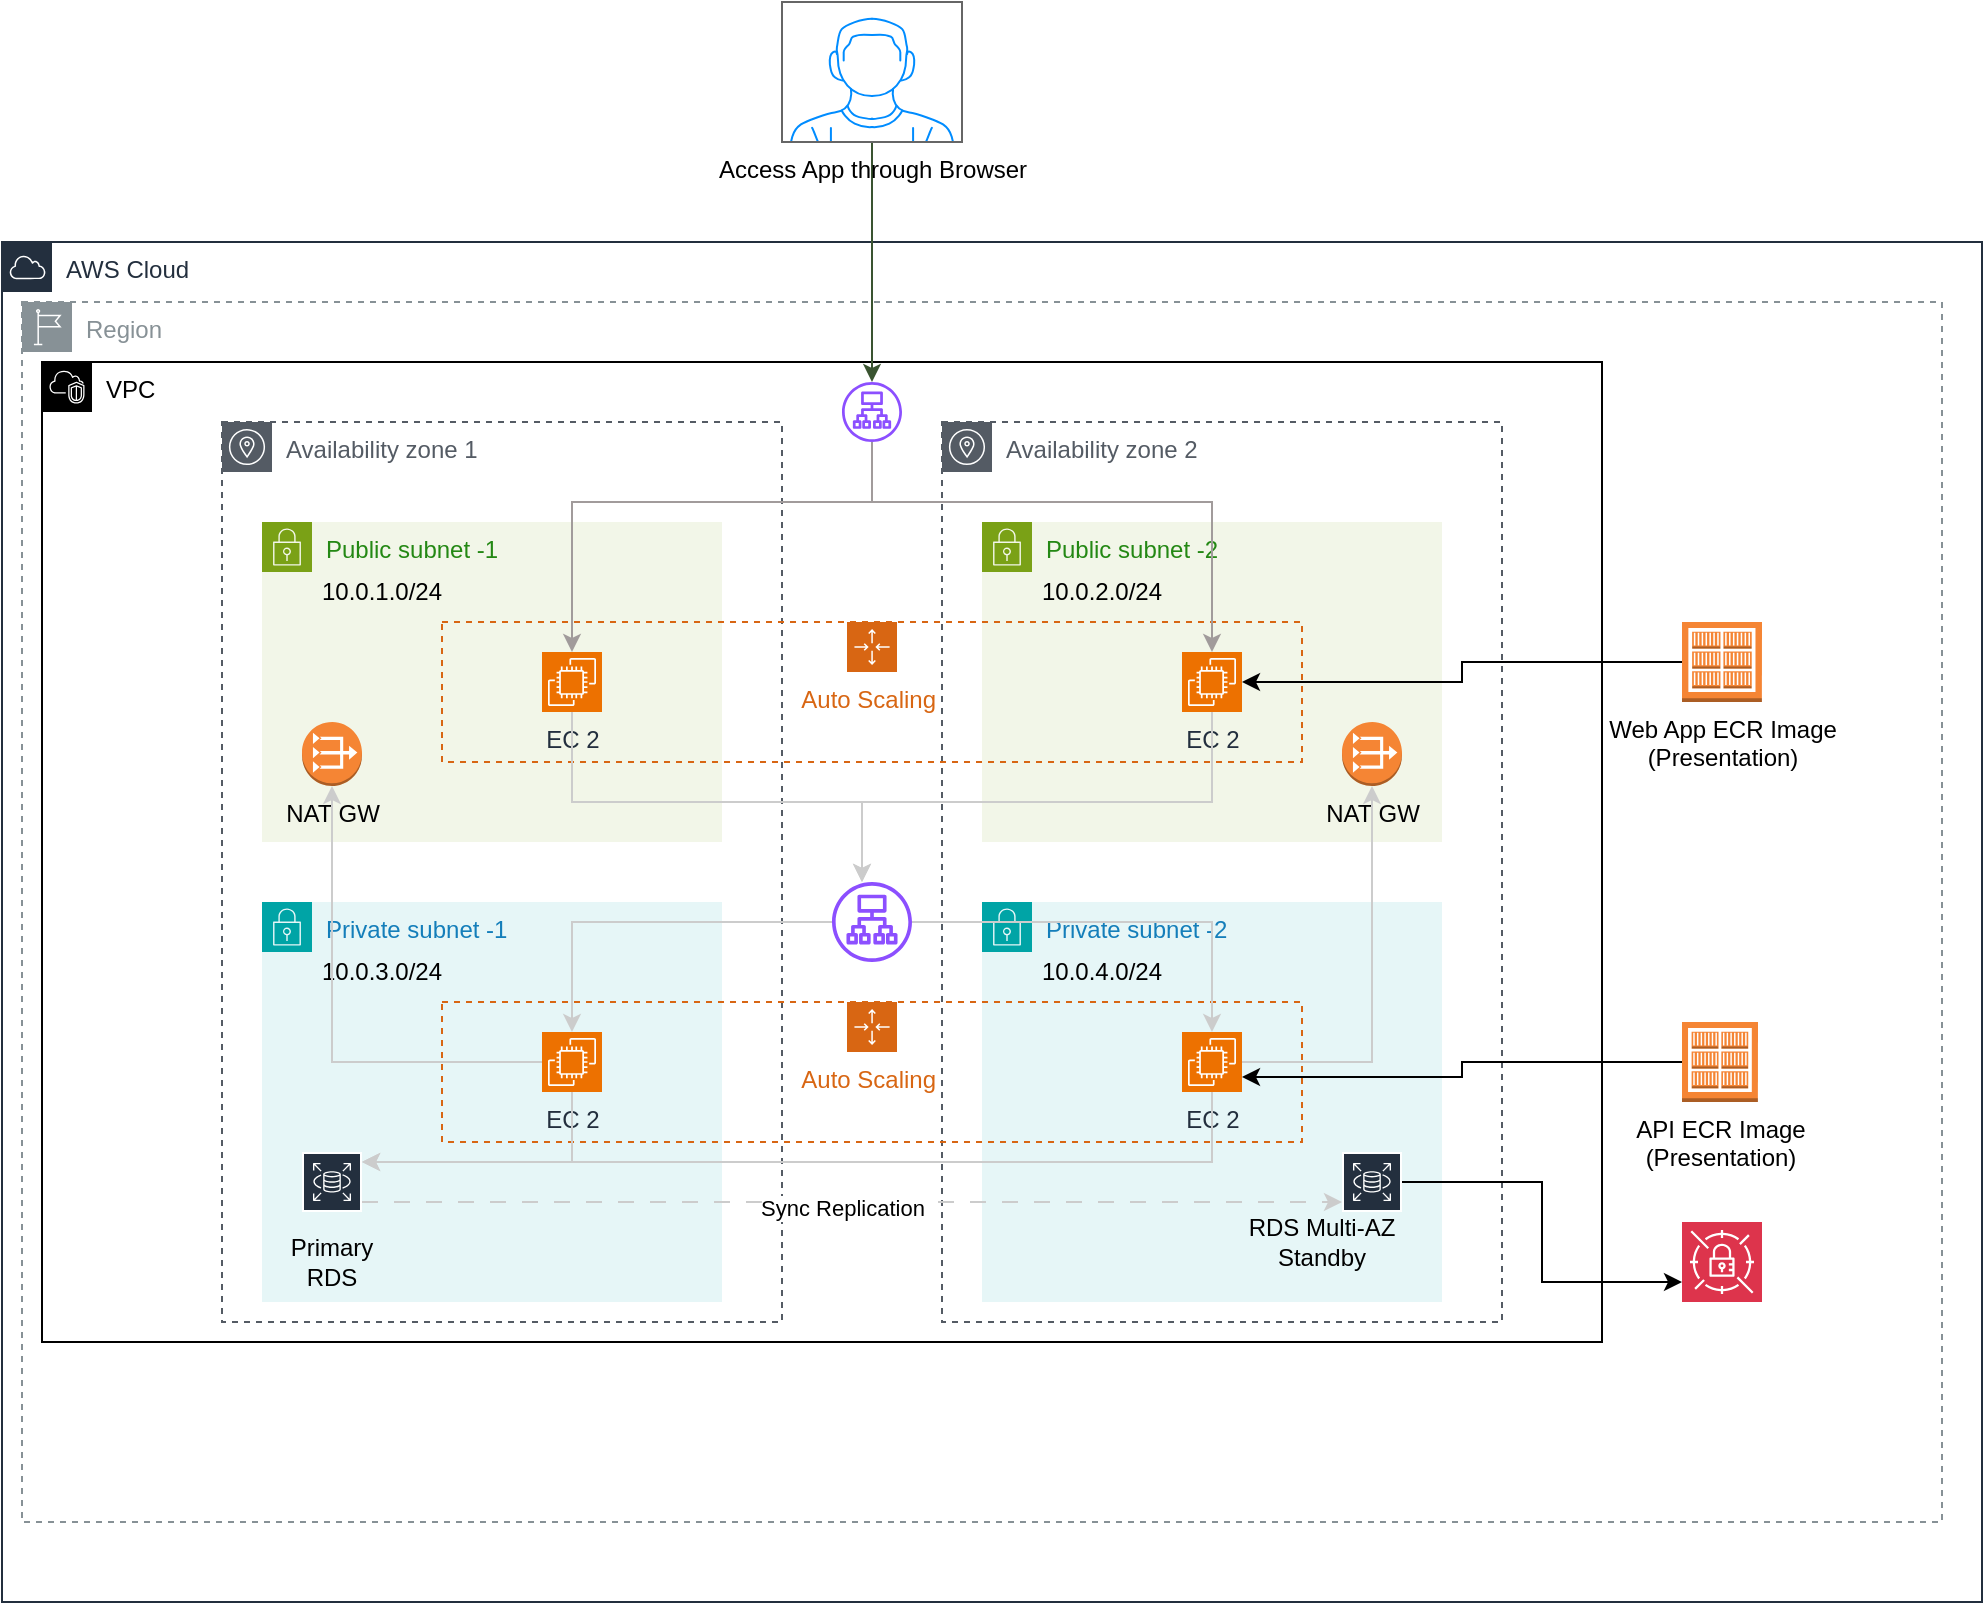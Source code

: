 <mxfile version="24.7.12">
  <diagram name="Page-1" id="rzftWoDQy20CQ_kzZCMM">
    <mxGraphModel dx="1644" dy="1546" grid="1" gridSize="10" guides="1" tooltips="1" connect="1" arrows="1" fold="1" page="1" pageScale="1" pageWidth="850" pageHeight="1100" math="0" shadow="0">
      <root>
        <mxCell id="0" />
        <mxCell id="1" parent="0" />
        <mxCell id="igJIDuotBdU4F206MJnK-3" value="AWS Cloud" style="points=[[0,0],[0.25,0],[0.5,0],[0.75,0],[1,0],[1,0.25],[1,0.5],[1,0.75],[1,1],[0.75,1],[0.5,1],[0.25,1],[0,1],[0,0.75],[0,0.5],[0,0.25]];outlineConnect=0;gradientColor=none;html=1;whiteSpace=wrap;fontSize=12;fontStyle=0;container=1;pointerEvents=0;collapsible=0;recursiveResize=0;shape=mxgraph.aws4.group;grIcon=mxgraph.aws4.group_aws_cloud;strokeColor=#232F3E;fillColor=none;verticalAlign=top;align=left;spacingLeft=30;fontColor=#232F3E;dashed=0;" vertex="1" parent="1">
          <mxGeometry x="-160" y="-390" width="990" height="680" as="geometry" />
        </mxCell>
        <mxCell id="igJIDuotBdU4F206MJnK-71" value="Region" style="sketch=0;outlineConnect=0;gradientColor=none;html=1;whiteSpace=wrap;fontSize=12;fontStyle=0;shape=mxgraph.aws4.group;grIcon=mxgraph.aws4.group_region;strokeColor=#879196;fillColor=none;verticalAlign=top;align=left;spacingLeft=30;fontColor=#879196;dashed=1;" vertex="1" parent="igJIDuotBdU4F206MJnK-3">
          <mxGeometry x="10" y="30" width="960" height="610" as="geometry" />
        </mxCell>
        <mxCell id="igJIDuotBdU4F206MJnK-4" value="VPC" style="points=[[0,0],[0.25,0],[0.5,0],[0.75,0],[1,0],[1,0.25],[1,0.5],[1,0.75],[1,1],[0.75,1],[0.5,1],[0.25,1],[0,1],[0,0.75],[0,0.5],[0,0.25]];outlineConnect=0;html=1;whiteSpace=wrap;fontSize=12;fontStyle=0;container=1;pointerEvents=0;collapsible=0;recursiveResize=0;shape=mxgraph.aws4.group;grIcon=mxgraph.aws4.group_vpc2;verticalAlign=top;align=left;spacingLeft=30;dashed=0;" vertex="1" parent="igJIDuotBdU4F206MJnK-3">
          <mxGeometry x="20" y="60" width="780" height="490" as="geometry" />
        </mxCell>
        <mxCell id="igJIDuotBdU4F206MJnK-5" value="Availability zone 1" style="sketch=0;outlineConnect=0;gradientColor=none;html=1;whiteSpace=wrap;fontSize=12;fontStyle=0;shape=mxgraph.aws4.group;grIcon=mxgraph.aws4.group_availability_zone;strokeColor=#545B64;fillColor=none;verticalAlign=top;align=left;spacingLeft=30;fontColor=#545B64;dashed=1;" vertex="1" parent="igJIDuotBdU4F206MJnK-4">
          <mxGeometry x="90" y="30" width="280" height="450" as="geometry" />
        </mxCell>
        <mxCell id="igJIDuotBdU4F206MJnK-10" value="Public subnet -1" style="points=[[0,0],[0.25,0],[0.5,0],[0.75,0],[1,0],[1,0.25],[1,0.5],[1,0.75],[1,1],[0.75,1],[0.5,1],[0.25,1],[0,1],[0,0.75],[0,0.5],[0,0.25]];outlineConnect=0;gradientColor=none;html=1;whiteSpace=wrap;fontSize=12;fontStyle=0;container=1;pointerEvents=0;collapsible=0;recursiveResize=0;shape=mxgraph.aws4.group;grIcon=mxgraph.aws4.group_security_group;grStroke=0;strokeColor=#7AA116;fillColor=#F2F6E8;verticalAlign=top;align=left;spacingLeft=30;fontColor=#248814;dashed=0;" vertex="1" parent="igJIDuotBdU4F206MJnK-4">
          <mxGeometry x="110" y="80" width="230" height="160" as="geometry" />
        </mxCell>
        <mxCell id="igJIDuotBdU4F206MJnK-12" value="10.0.1.0/24" style="text;html=1;align=center;verticalAlign=middle;whiteSpace=wrap;rounded=0;" vertex="1" parent="igJIDuotBdU4F206MJnK-10">
          <mxGeometry x="40" y="30" width="40" height="10" as="geometry" />
        </mxCell>
        <mxCell id="igJIDuotBdU4F206MJnK-34" value="NAT GW" style="outlineConnect=0;dashed=0;verticalLabelPosition=bottom;verticalAlign=top;align=center;html=1;shape=mxgraph.aws3.vpc_nat_gateway;fillColor=#F58534;gradientColor=none;" vertex="1" parent="igJIDuotBdU4F206MJnK-10">
          <mxGeometry x="20" y="100" width="30" height="32" as="geometry" />
        </mxCell>
        <mxCell id="igJIDuotBdU4F206MJnK-16" value="Private subnet -1" style="points=[[0,0],[0.25,0],[0.5,0],[0.75,0],[1,0],[1,0.25],[1,0.5],[1,0.75],[1,1],[0.75,1],[0.5,1],[0.25,1],[0,1],[0,0.75],[0,0.5],[0,0.25]];outlineConnect=0;gradientColor=none;html=1;whiteSpace=wrap;fontSize=12;fontStyle=0;container=1;pointerEvents=0;collapsible=0;recursiveResize=0;shape=mxgraph.aws4.group;grIcon=mxgraph.aws4.group_security_group;grStroke=0;strokeColor=#00A4A6;fillColor=#E6F6F7;verticalAlign=top;align=left;spacingLeft=30;fontColor=#147EBA;dashed=0;" vertex="1" parent="igJIDuotBdU4F206MJnK-4">
          <mxGeometry x="110" y="270" width="230" height="200" as="geometry" />
        </mxCell>
        <mxCell id="igJIDuotBdU4F206MJnK-18" value="10.0.3.0/24" style="text;html=1;align=center;verticalAlign=middle;whiteSpace=wrap;rounded=0;" vertex="1" parent="igJIDuotBdU4F206MJnK-16">
          <mxGeometry x="40" y="30" width="40" height="10" as="geometry" />
        </mxCell>
        <mxCell id="igJIDuotBdU4F206MJnK-60" value="" style="sketch=0;outlineConnect=0;fontColor=#232F3E;gradientColor=none;strokeColor=#ffffff;fillColor=#232F3E;dashed=0;verticalLabelPosition=middle;verticalAlign=bottom;align=center;html=1;whiteSpace=wrap;fontSize=10;fontStyle=1;spacing=3;shape=mxgraph.aws4.productIcon;prIcon=mxgraph.aws4.rds;" vertex="1" parent="igJIDuotBdU4F206MJnK-16">
          <mxGeometry x="20" y="125" width="30" height="30" as="geometry" />
        </mxCell>
        <mxCell id="igJIDuotBdU4F206MJnK-61" value="Primary RDS" style="text;html=1;align=center;verticalAlign=middle;whiteSpace=wrap;rounded=0;" vertex="1" parent="igJIDuotBdU4F206MJnK-16">
          <mxGeometry x="5" y="170" width="60" height="20" as="geometry" />
        </mxCell>
        <mxCell id="igJIDuotBdU4F206MJnK-20" value="Availability zone 2" style="sketch=0;outlineConnect=0;gradientColor=none;html=1;whiteSpace=wrap;fontSize=12;fontStyle=0;shape=mxgraph.aws4.group;grIcon=mxgraph.aws4.group_availability_zone;strokeColor=#545B64;fillColor=none;verticalAlign=top;align=left;spacingLeft=30;fontColor=#545B64;dashed=1;" vertex="1" parent="igJIDuotBdU4F206MJnK-4">
          <mxGeometry x="450" y="30" width="280" height="450" as="geometry" />
        </mxCell>
        <mxCell id="igJIDuotBdU4F206MJnK-21" value="Public subnet -2" style="points=[[0,0],[0.25,0],[0.5,0],[0.75,0],[1,0],[1,0.25],[1,0.5],[1,0.75],[1,1],[0.75,1],[0.5,1],[0.25,1],[0,1],[0,0.75],[0,0.5],[0,0.25]];outlineConnect=0;gradientColor=none;html=1;whiteSpace=wrap;fontSize=12;fontStyle=0;container=1;pointerEvents=0;collapsible=0;recursiveResize=0;shape=mxgraph.aws4.group;grIcon=mxgraph.aws4.group_security_group;grStroke=0;strokeColor=#7AA116;fillColor=#F2F6E8;verticalAlign=top;align=left;spacingLeft=30;fontColor=#248814;dashed=0;" vertex="1" parent="igJIDuotBdU4F206MJnK-4">
          <mxGeometry x="470" y="80" width="230" height="160" as="geometry" />
        </mxCell>
        <mxCell id="igJIDuotBdU4F206MJnK-22" value="10.0.2.0/24" style="text;html=1;align=center;verticalAlign=middle;whiteSpace=wrap;rounded=0;" vertex="1" parent="igJIDuotBdU4F206MJnK-21">
          <mxGeometry x="40" y="30" width="40" height="10" as="geometry" />
        </mxCell>
        <mxCell id="igJIDuotBdU4F206MJnK-24" value="Private subnet -2" style="points=[[0,0],[0.25,0],[0.5,0],[0.75,0],[1,0],[1,0.25],[1,0.5],[1,0.75],[1,1],[0.75,1],[0.5,1],[0.25,1],[0,1],[0,0.75],[0,0.5],[0,0.25]];outlineConnect=0;gradientColor=none;html=1;whiteSpace=wrap;fontSize=12;fontStyle=0;container=1;pointerEvents=0;collapsible=0;recursiveResize=0;shape=mxgraph.aws4.group;grIcon=mxgraph.aws4.group_security_group;grStroke=0;strokeColor=#00A4A6;fillColor=#E6F6F7;verticalAlign=top;align=left;spacingLeft=30;fontColor=#147EBA;dashed=0;" vertex="1" parent="igJIDuotBdU4F206MJnK-4">
          <mxGeometry x="470" y="270" width="230" height="200" as="geometry" />
        </mxCell>
        <mxCell id="igJIDuotBdU4F206MJnK-25" value="10.0.4.0/24" style="text;html=1;align=center;verticalAlign=middle;whiteSpace=wrap;rounded=0;" vertex="1" parent="igJIDuotBdU4F206MJnK-24">
          <mxGeometry x="40" y="30" width="40" height="10" as="geometry" />
        </mxCell>
        <mxCell id="igJIDuotBdU4F206MJnK-62" value="RDS Multi-AZ&lt;div&gt;Standby&lt;/div&gt;" style="text;html=1;align=center;verticalAlign=middle;whiteSpace=wrap;rounded=0;" vertex="1" parent="igJIDuotBdU4F206MJnK-24">
          <mxGeometry x="130" y="160" width="80" height="20" as="geometry" />
        </mxCell>
        <mxCell id="igJIDuotBdU4F206MJnK-27" value="Auto Scaling&amp;nbsp;" style="points=[[0,0],[0.25,0],[0.5,0],[0.75,0],[1,0],[1,0.25],[1,0.5],[1,0.75],[1,1],[0.75,1],[0.5,1],[0.25,1],[0,1],[0,0.75],[0,0.5],[0,0.25]];outlineConnect=0;gradientColor=none;html=1;whiteSpace=wrap;fontSize=12;fontStyle=0;container=1;pointerEvents=0;collapsible=0;recursiveResize=0;shape=mxgraph.aws4.groupCenter;grIcon=mxgraph.aws4.group_auto_scaling_group;grStroke=1;strokeColor=#D86613;fillColor=none;verticalAlign=top;align=center;fontColor=#D86613;dashed=1;spacingTop=25;" vertex="1" parent="igJIDuotBdU4F206MJnK-4">
          <mxGeometry x="200" y="130" width="430" height="70" as="geometry" />
        </mxCell>
        <mxCell id="igJIDuotBdU4F206MJnK-23" value="EC 2" style="sketch=0;points=[[0,0,0],[0.25,0,0],[0.5,0,0],[0.75,0,0],[1,0,0],[0,1,0],[0.25,1,0],[0.5,1,0],[0.75,1,0],[1,1,0],[0,0.25,0],[0,0.5,0],[0,0.75,0],[1,0.25,0],[1,0.5,0],[1,0.75,0]];outlineConnect=0;fontColor=#232F3E;fillColor=#ED7100;strokeColor=#ffffff;dashed=0;verticalLabelPosition=bottom;verticalAlign=top;align=center;html=1;fontSize=12;fontStyle=0;aspect=fixed;shape=mxgraph.aws4.resourceIcon;resIcon=mxgraph.aws4.ec2;" vertex="1" parent="igJIDuotBdU4F206MJnK-27">
          <mxGeometry x="370" y="15" width="30" height="30" as="geometry" />
        </mxCell>
        <mxCell id="igJIDuotBdU4F206MJnK-14" value="EC 2" style="sketch=0;points=[[0,0,0],[0.25,0,0],[0.5,0,0],[0.75,0,0],[1,0,0],[0,1,0],[0.25,1,0],[0.5,1,0],[0.75,1,0],[1,1,0],[0,0.25,0],[0,0.5,0],[0,0.75,0],[1,0.25,0],[1,0.5,0],[1,0.75,0]];outlineConnect=0;fontColor=#232F3E;fillColor=#ED7100;strokeColor=#ffffff;dashed=0;verticalLabelPosition=bottom;verticalAlign=top;align=center;html=1;fontSize=12;fontStyle=0;aspect=fixed;shape=mxgraph.aws4.resourceIcon;resIcon=mxgraph.aws4.ec2;" vertex="1" parent="igJIDuotBdU4F206MJnK-27">
          <mxGeometry x="50" y="15" width="30" height="30" as="geometry" />
        </mxCell>
        <mxCell id="igJIDuotBdU4F206MJnK-32" value="" style="sketch=0;outlineConnect=0;fontColor=#232F3E;gradientColor=none;fillColor=#8C4FFF;strokeColor=none;dashed=0;verticalLabelPosition=bottom;verticalAlign=top;align=center;html=1;fontSize=12;fontStyle=0;aspect=fixed;pointerEvents=1;shape=mxgraph.aws4.application_load_balancer;" vertex="1" parent="igJIDuotBdU4F206MJnK-4">
          <mxGeometry x="395" y="260" width="40" height="40" as="geometry" />
        </mxCell>
        <mxCell id="igJIDuotBdU4F206MJnK-33" value="NAT GW" style="outlineConnect=0;dashed=0;verticalLabelPosition=bottom;verticalAlign=top;align=center;html=1;shape=mxgraph.aws3.vpc_nat_gateway;fillColor=#F58534;gradientColor=none;" vertex="1" parent="igJIDuotBdU4F206MJnK-4">
          <mxGeometry x="650" y="180" width="30" height="32" as="geometry" />
        </mxCell>
        <mxCell id="igJIDuotBdU4F206MJnK-39" style="edgeStyle=orthogonalEdgeStyle;rounded=0;orthogonalLoop=1;jettySize=auto;html=1;strokeColor=#CCCCCC;" edge="1" parent="igJIDuotBdU4F206MJnK-4" source="igJIDuotBdU4F206MJnK-14" target="igJIDuotBdU4F206MJnK-32">
          <mxGeometry relative="1" as="geometry">
            <Array as="points">
              <mxPoint x="265" y="220" />
              <mxPoint x="410" y="220" />
            </Array>
          </mxGeometry>
        </mxCell>
        <mxCell id="igJIDuotBdU4F206MJnK-40" style="edgeStyle=orthogonalEdgeStyle;rounded=0;orthogonalLoop=1;jettySize=auto;html=1;strokeColor=#CCCCCC;" edge="1" parent="igJIDuotBdU4F206MJnK-4" source="igJIDuotBdU4F206MJnK-23" target="igJIDuotBdU4F206MJnK-32">
          <mxGeometry relative="1" as="geometry">
            <Array as="points">
              <mxPoint x="585" y="220" />
              <mxPoint x="410" y="220" />
            </Array>
          </mxGeometry>
        </mxCell>
        <mxCell id="igJIDuotBdU4F206MJnK-47" value="Auto Scaling&amp;nbsp;" style="points=[[0,0],[0.25,0],[0.5,0],[0.75,0],[1,0],[1,0.25],[1,0.5],[1,0.75],[1,1],[0.75,1],[0.5,1],[0.25,1],[0,1],[0,0.75],[0,0.5],[0,0.25]];outlineConnect=0;gradientColor=none;html=1;whiteSpace=wrap;fontSize=12;fontStyle=0;container=1;pointerEvents=0;collapsible=0;recursiveResize=0;shape=mxgraph.aws4.groupCenter;grIcon=mxgraph.aws4.group_auto_scaling_group;grStroke=1;strokeColor=#D86613;fillColor=none;verticalAlign=top;align=center;fontColor=#D86613;dashed=1;spacingTop=25;" vertex="1" parent="igJIDuotBdU4F206MJnK-4">
          <mxGeometry x="200" y="320" width="430" height="70" as="geometry" />
        </mxCell>
        <mxCell id="igJIDuotBdU4F206MJnK-48" value="EC 2" style="sketch=0;points=[[0,0,0],[0.25,0,0],[0.5,0,0],[0.75,0,0],[1,0,0],[0,1,0],[0.25,1,0],[0.5,1,0],[0.75,1,0],[1,1,0],[0,0.25,0],[0,0.5,0],[0,0.75,0],[1,0.25,0],[1,0.5,0],[1,0.75,0]];outlineConnect=0;fontColor=#232F3E;fillColor=#ED7100;strokeColor=#ffffff;dashed=0;verticalLabelPosition=bottom;verticalAlign=top;align=center;html=1;fontSize=12;fontStyle=0;aspect=fixed;shape=mxgraph.aws4.resourceIcon;resIcon=mxgraph.aws4.ec2;" vertex="1" parent="igJIDuotBdU4F206MJnK-47">
          <mxGeometry x="370" y="15" width="30" height="30" as="geometry" />
        </mxCell>
        <mxCell id="igJIDuotBdU4F206MJnK-49" value="EC 2" style="sketch=0;points=[[0,0,0],[0.25,0,0],[0.5,0,0],[0.75,0,0],[1,0,0],[0,1,0],[0.25,1,0],[0.5,1,0],[0.75,1,0],[1,1,0],[0,0.25,0],[0,0.5,0],[0,0.75,0],[1,0.25,0],[1,0.5,0],[1,0.75,0]];outlineConnect=0;fontColor=#232F3E;fillColor=#ED7100;strokeColor=#ffffff;dashed=0;verticalLabelPosition=bottom;verticalAlign=top;align=center;html=1;fontSize=12;fontStyle=0;aspect=fixed;shape=mxgraph.aws4.resourceIcon;resIcon=mxgraph.aws4.ec2;" vertex="1" parent="igJIDuotBdU4F206MJnK-47">
          <mxGeometry x="50" y="15" width="30" height="30" as="geometry" />
        </mxCell>
        <mxCell id="igJIDuotBdU4F206MJnK-50" style="edgeStyle=orthogonalEdgeStyle;rounded=0;orthogonalLoop=1;jettySize=auto;html=1;entryX=0.5;entryY=0;entryDx=0;entryDy=0;entryPerimeter=0;strokeColor=#CCCCCC;" edge="1" parent="igJIDuotBdU4F206MJnK-4" source="igJIDuotBdU4F206MJnK-32" target="igJIDuotBdU4F206MJnK-49">
          <mxGeometry relative="1" as="geometry" />
        </mxCell>
        <mxCell id="igJIDuotBdU4F206MJnK-51" style="edgeStyle=orthogonalEdgeStyle;rounded=0;orthogonalLoop=1;jettySize=auto;html=1;entryX=0.5;entryY=0;entryDx=0;entryDy=0;entryPerimeter=0;strokeColor=#CCCCCC;" edge="1" parent="igJIDuotBdU4F206MJnK-4" source="igJIDuotBdU4F206MJnK-32" target="igJIDuotBdU4F206MJnK-48">
          <mxGeometry relative="1" as="geometry" />
        </mxCell>
        <mxCell id="igJIDuotBdU4F206MJnK-53" style="edgeStyle=orthogonalEdgeStyle;rounded=0;orthogonalLoop=1;jettySize=auto;html=1;fillColor=#f5f5f5;strokeColor=#CCCCCC;" edge="1" parent="igJIDuotBdU4F206MJnK-4" source="igJIDuotBdU4F206MJnK-48" target="igJIDuotBdU4F206MJnK-33">
          <mxGeometry relative="1" as="geometry" />
        </mxCell>
        <mxCell id="igJIDuotBdU4F206MJnK-54" style="edgeStyle=orthogonalEdgeStyle;rounded=0;orthogonalLoop=1;jettySize=auto;html=1;fillColor=#f5f5f5;strokeColor=#CCCCCC;" edge="1" parent="igJIDuotBdU4F206MJnK-4" source="igJIDuotBdU4F206MJnK-49" target="igJIDuotBdU4F206MJnK-34">
          <mxGeometry relative="1" as="geometry" />
        </mxCell>
        <mxCell id="igJIDuotBdU4F206MJnK-58" value="" style="sketch=0;outlineConnect=0;fontColor=#232F3E;gradientColor=none;strokeColor=#ffffff;fillColor=#232F3E;dashed=0;verticalLabelPosition=middle;verticalAlign=bottom;align=center;html=1;whiteSpace=wrap;fontSize=10;fontStyle=1;spacing=3;shape=mxgraph.aws4.productIcon;prIcon=mxgraph.aws4.rds;" vertex="1" parent="igJIDuotBdU4F206MJnK-4">
          <mxGeometry x="650" y="395" width="30" height="30" as="geometry" />
        </mxCell>
        <mxCell id="igJIDuotBdU4F206MJnK-63" style="edgeStyle=orthogonalEdgeStyle;rounded=0;orthogonalLoop=1;jettySize=auto;html=1;dashed=1;dashPattern=8 8;strokeColor=#CCCCCC;" edge="1" parent="igJIDuotBdU4F206MJnK-4" source="igJIDuotBdU4F206MJnK-60" target="igJIDuotBdU4F206MJnK-58">
          <mxGeometry relative="1" as="geometry">
            <Array as="points">
              <mxPoint x="410" y="420" />
              <mxPoint x="410" y="420" />
            </Array>
          </mxGeometry>
        </mxCell>
        <mxCell id="igJIDuotBdU4F206MJnK-64" value="Sync Replication" style="edgeLabel;html=1;align=center;verticalAlign=middle;resizable=0;points=[];" vertex="1" connectable="0" parent="igJIDuotBdU4F206MJnK-63">
          <mxGeometry x="-0.02" y="-3" relative="1" as="geometry">
            <mxPoint as="offset" />
          </mxGeometry>
        </mxCell>
        <mxCell id="igJIDuotBdU4F206MJnK-65" style="edgeStyle=orthogonalEdgeStyle;rounded=0;orthogonalLoop=1;jettySize=auto;html=1;strokeColor=#CCCCCC;" edge="1" parent="igJIDuotBdU4F206MJnK-4" source="igJIDuotBdU4F206MJnK-48" target="igJIDuotBdU4F206MJnK-60">
          <mxGeometry relative="1" as="geometry">
            <Array as="points">
              <mxPoint x="585" y="400" />
            </Array>
          </mxGeometry>
        </mxCell>
        <mxCell id="igJIDuotBdU4F206MJnK-67" style="edgeStyle=orthogonalEdgeStyle;rounded=0;orthogonalLoop=1;jettySize=auto;html=1;strokeColor=#CCCCCC;" edge="1" parent="igJIDuotBdU4F206MJnK-4" source="igJIDuotBdU4F206MJnK-49" target="igJIDuotBdU4F206MJnK-60">
          <mxGeometry relative="1" as="geometry">
            <Array as="points">
              <mxPoint x="265" y="400" />
            </Array>
          </mxGeometry>
        </mxCell>
        <mxCell id="igJIDuotBdU4F206MJnK-37" style="edgeStyle=orthogonalEdgeStyle;rounded=0;orthogonalLoop=1;jettySize=auto;html=1;strokeColor=#a19b9b;" edge="1" parent="igJIDuotBdU4F206MJnK-3" source="igJIDuotBdU4F206MJnK-31" target="igJIDuotBdU4F206MJnK-14">
          <mxGeometry relative="1" as="geometry">
            <Array as="points">
              <mxPoint x="435" y="130" />
              <mxPoint x="285" y="130" />
            </Array>
          </mxGeometry>
        </mxCell>
        <mxCell id="igJIDuotBdU4F206MJnK-31" value="" style="sketch=0;outlineConnect=0;fontColor=#232F3E;gradientColor=none;fillColor=#8C4FFF;strokeColor=none;dashed=0;verticalLabelPosition=bottom;verticalAlign=top;align=center;html=1;fontSize=12;fontStyle=0;aspect=fixed;pointerEvents=1;shape=mxgraph.aws4.application_load_balancer;" vertex="1" parent="igJIDuotBdU4F206MJnK-3">
          <mxGeometry x="420" y="70" width="30" height="30" as="geometry" />
        </mxCell>
        <mxCell id="igJIDuotBdU4F206MJnK-38" style="edgeStyle=orthogonalEdgeStyle;rounded=0;orthogonalLoop=1;jettySize=auto;html=1;entryX=0.5;entryY=0;entryDx=0;entryDy=0;entryPerimeter=0;strokeColor=#a19b9b;" edge="1" parent="igJIDuotBdU4F206MJnK-3" source="igJIDuotBdU4F206MJnK-31" target="igJIDuotBdU4F206MJnK-23">
          <mxGeometry relative="1" as="geometry">
            <Array as="points">
              <mxPoint x="435" y="130" />
              <mxPoint x="605" y="130" />
            </Array>
          </mxGeometry>
        </mxCell>
        <mxCell id="igJIDuotBdU4F206MJnK-69" value="" style="sketch=0;points=[[0,0,0],[0.25,0,0],[0.5,0,0],[0.75,0,0],[1,0,0],[0,1,0],[0.25,1,0],[0.5,1,0],[0.75,1,0],[1,1,0],[0,0.25,0],[0,0.5,0],[0,0.75,0],[1,0.25,0],[1,0.5,0],[1,0.75,0]];outlineConnect=0;fontColor=#232F3E;fillColor=#DD344C;strokeColor=#ffffff;dashed=0;verticalLabelPosition=bottom;verticalAlign=top;align=center;html=1;fontSize=12;fontStyle=0;aspect=fixed;shape=mxgraph.aws4.resourceIcon;resIcon=mxgraph.aws4.secrets_manager;" vertex="1" parent="igJIDuotBdU4F206MJnK-3">
          <mxGeometry x="840" y="490" width="40" height="40" as="geometry" />
        </mxCell>
        <mxCell id="igJIDuotBdU4F206MJnK-70" value="Web App ECR Image&lt;div&gt;(Presentation)&lt;/div&gt;" style="outlineConnect=0;dashed=0;verticalLabelPosition=bottom;verticalAlign=top;align=center;html=1;shape=mxgraph.aws3.ecr_registry;fillColor=#F58534;gradientColor=none;" vertex="1" parent="igJIDuotBdU4F206MJnK-3">
          <mxGeometry x="840" y="190" width="40" height="40" as="geometry" />
        </mxCell>
        <mxCell id="igJIDuotBdU4F206MJnK-72" value="API ECR Image&lt;div&gt;(Presentation)&lt;/div&gt;" style="outlineConnect=0;dashed=0;verticalLabelPosition=bottom;verticalAlign=top;align=center;html=1;shape=mxgraph.aws3.ecr_registry;fillColor=#F58534;gradientColor=none;" vertex="1" parent="igJIDuotBdU4F206MJnK-3">
          <mxGeometry x="840" y="390" width="38" height="40" as="geometry" />
        </mxCell>
        <mxCell id="igJIDuotBdU4F206MJnK-73" style="edgeStyle=orthogonalEdgeStyle;rounded=0;orthogonalLoop=1;jettySize=auto;html=1;entryX=1;entryY=0.5;entryDx=0;entryDy=0;entryPerimeter=0;" edge="1" parent="igJIDuotBdU4F206MJnK-3" source="igJIDuotBdU4F206MJnK-70" target="igJIDuotBdU4F206MJnK-23">
          <mxGeometry relative="1" as="geometry" />
        </mxCell>
        <mxCell id="igJIDuotBdU4F206MJnK-74" style="edgeStyle=orthogonalEdgeStyle;rounded=0;orthogonalLoop=1;jettySize=auto;html=1;entryX=1;entryY=0.75;entryDx=0;entryDy=0;entryPerimeter=0;" edge="1" parent="igJIDuotBdU4F206MJnK-3" source="igJIDuotBdU4F206MJnK-72" target="igJIDuotBdU4F206MJnK-48">
          <mxGeometry relative="1" as="geometry" />
        </mxCell>
        <mxCell id="igJIDuotBdU4F206MJnK-78" style="edgeStyle=orthogonalEdgeStyle;rounded=0;orthogonalLoop=1;jettySize=auto;html=1;entryX=0;entryY=0.75;entryDx=0;entryDy=0;entryPerimeter=0;" edge="1" parent="igJIDuotBdU4F206MJnK-3" source="igJIDuotBdU4F206MJnK-58" target="igJIDuotBdU4F206MJnK-69">
          <mxGeometry relative="1" as="geometry" />
        </mxCell>
        <mxCell id="igJIDuotBdU4F206MJnK-81" style="edgeStyle=orthogonalEdgeStyle;rounded=0;orthogonalLoop=1;jettySize=auto;html=1;fillColor=#6d8764;strokeColor=#3A5431;" edge="1" parent="1" source="igJIDuotBdU4F206MJnK-79" target="igJIDuotBdU4F206MJnK-31">
          <mxGeometry relative="1" as="geometry" />
        </mxCell>
        <mxCell id="igJIDuotBdU4F206MJnK-79" value="Access App through Browser" style="verticalLabelPosition=bottom;shadow=0;dashed=0;align=center;html=1;verticalAlign=top;strokeWidth=1;shape=mxgraph.mockup.containers.userMale;strokeColor=#666666;strokeColor2=#008cff;" vertex="1" parent="1">
          <mxGeometry x="230" y="-510" width="90" height="70" as="geometry" />
        </mxCell>
      </root>
    </mxGraphModel>
  </diagram>
</mxfile>
